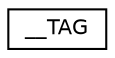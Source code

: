 digraph G
{
  edge [fontname="Helvetica",fontsize="10",labelfontname="Helvetica",labelfontsize="10"];
  node [fontname="Helvetica",fontsize="10",shape=record];
  rankdir="LR";
  Node1 [label="__TAG",height=0.2,width=0.4,color="black", fillcolor="white", style="filled",URL="$struct_____t_a_g.html"];
}
